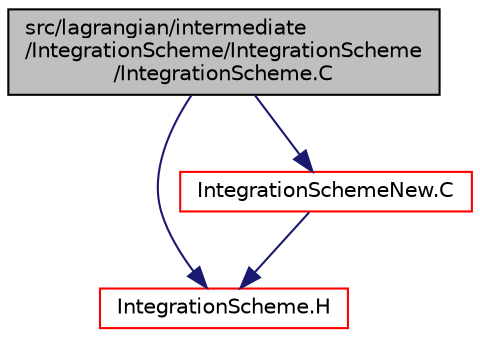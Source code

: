 digraph "src/lagrangian/intermediate/IntegrationScheme/IntegrationScheme/IntegrationScheme.C"
{
  bgcolor="transparent";
  edge [fontname="Helvetica",fontsize="10",labelfontname="Helvetica",labelfontsize="10"];
  node [fontname="Helvetica",fontsize="10",shape=record];
  Node1 [label="src/lagrangian/intermediate\l/IntegrationScheme/IntegrationScheme\l/IntegrationScheme.C",height=0.2,width=0.4,color="black", fillcolor="grey75", style="filled", fontcolor="black"];
  Node1 -> Node2 [color="midnightblue",fontsize="10",style="solid",fontname="Helvetica"];
  Node2 [label="IntegrationScheme.H",height=0.2,width=0.4,color="red",URL="$a06806.html"];
  Node1 -> Node3 [color="midnightblue",fontsize="10",style="solid",fontname="Helvetica"];
  Node3 [label="IntegrationSchemeNew.C",height=0.2,width=0.4,color="red",URL="$a06807.html"];
  Node3 -> Node2 [color="midnightblue",fontsize="10",style="solid",fontname="Helvetica"];
}
